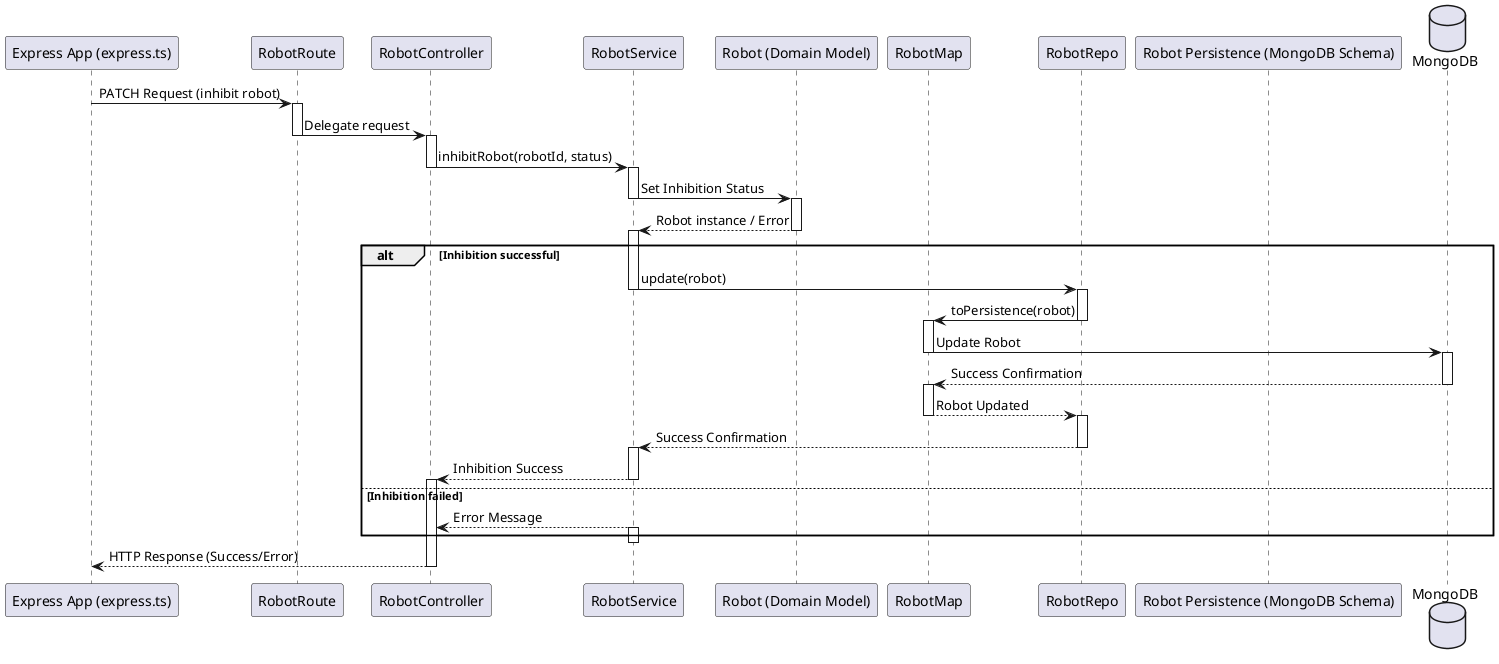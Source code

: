 @startuml

participant "Express App (express.ts)" as expressApp
participant "RobotRoute" as route
participant "RobotController" as controller
participant "RobotService" as service
participant "Robot (Domain Model)" as robot
participant "RobotMap" as mapper
participant "RobotRepo" as repo
participant "Robot Persistence (MongoDB Schema)" as persistence
database "MongoDB" as db

expressApp -> route : PATCH Request (inhibit robot)
activate route

route -> controller : Delegate request
deactivate route
activate controller

controller -> service : inhibitRobot(robotId, status)
deactivate controller
activate service

service -> robot : Set Inhibition Status
deactivate service
activate robot
robot --> service : Robot instance / Error
deactivate robot
activate service

alt Inhibition successful
    service -> repo : update(robot)
    deactivate service
    activate repo
    repo -> mapper : toPersistence(robot)
    deactivate repo
    activate mapper
    mapper -> db : Update Robot
    deactivate mapper
    activate db
    db --> mapper : Success Confirmation
    deactivate db
    activate mapper
    mapper --> repo : Robot Updated
    deactivate mapper
    activate repo
    repo --> service : Success Confirmation
    deactivate repo
    activate service
    service --> controller : Inhibition Success
    deactivate service
    activate controller
else Inhibition failed
    service --> controller : Error Message
    activate service
end
deactivate service

controller --> expressApp : HTTP Response (Success/Error)
deactivate controller

@enduml
